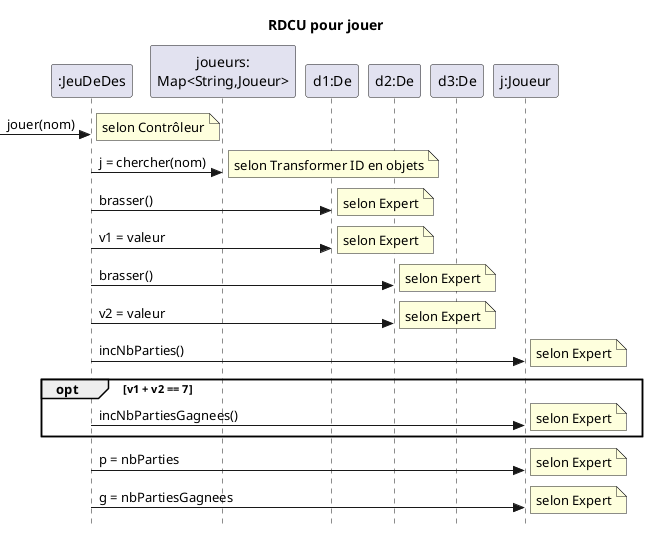 @startuml
skinparam style strictuml
skinparam defaultfontname Verdana
title RDCU pour jouer
participant ":JeuDeDes" as c
participant "joueurs:\nMap<String,Joueur>" as jm
participant "d1:De" as d1
participant "d2:De" as d2
participant "d3:De" as d3
participant "j:Joueur" as j
->c : jouer(nom)
note right : selon Contrôleur
c->jm : j = chercher(nom)
note right : selon Transformer ID en objets
c->d1 : brasser()
note right : selon Expert
c->d1 : v1 = valeur
note right : selon Expert
c->d2 : brasser()
note right : selon Expert
c->d2 : v2 = valeur
note right : selon Expert
c->j : incNbParties()
note right : selon Expert
opt v1 + v2 == 7
  c->j : incNbPartiesGagnees()
  note right : selon Expert
end opt
c->j : p = nbParties
note right : selon Expert
c->j : g = nbPartiesGagnees
note right : selon Expert
@enduml